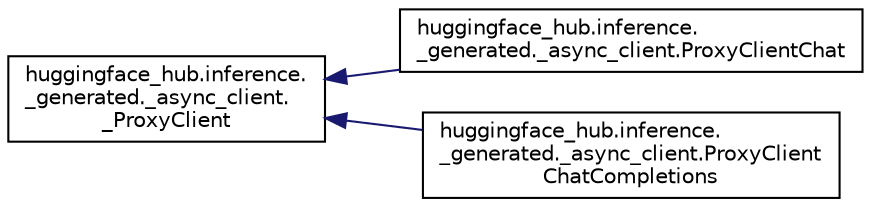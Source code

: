 digraph "Graphical Class Hierarchy"
{
 // LATEX_PDF_SIZE
  edge [fontname="Helvetica",fontsize="10",labelfontname="Helvetica",labelfontsize="10"];
  node [fontname="Helvetica",fontsize="10",shape=record];
  rankdir="LR";
  Node0 [label="huggingface_hub.inference.\l_generated._async_client.\l_ProxyClient",height=0.2,width=0.4,color="black", fillcolor="white", style="filled",URL="$classhuggingface__hub_1_1inference_1_1__generated_1_1__async__client_1_1__ProxyClient.html",tooltip=" "];
  Node0 -> Node1 [dir="back",color="midnightblue",fontsize="10",style="solid",fontname="Helvetica"];
  Node1 [label="huggingface_hub.inference.\l_generated._async_client.ProxyClientChat",height=0.2,width=0.4,color="black", fillcolor="white", style="filled",URL="$classhuggingface__hub_1_1inference_1_1__generated_1_1__async__client_1_1ProxyClientChat.html",tooltip=" "];
  Node0 -> Node2 [dir="back",color="midnightblue",fontsize="10",style="solid",fontname="Helvetica"];
  Node2 [label="huggingface_hub.inference.\l_generated._async_client.ProxyClient\lChatCompletions",height=0.2,width=0.4,color="black", fillcolor="white", style="filled",URL="$classhuggingface__hub_1_1inference_1_1__generated_1_1__async__client_1_1ProxyClientChatCompletions.html",tooltip=" "];
}
